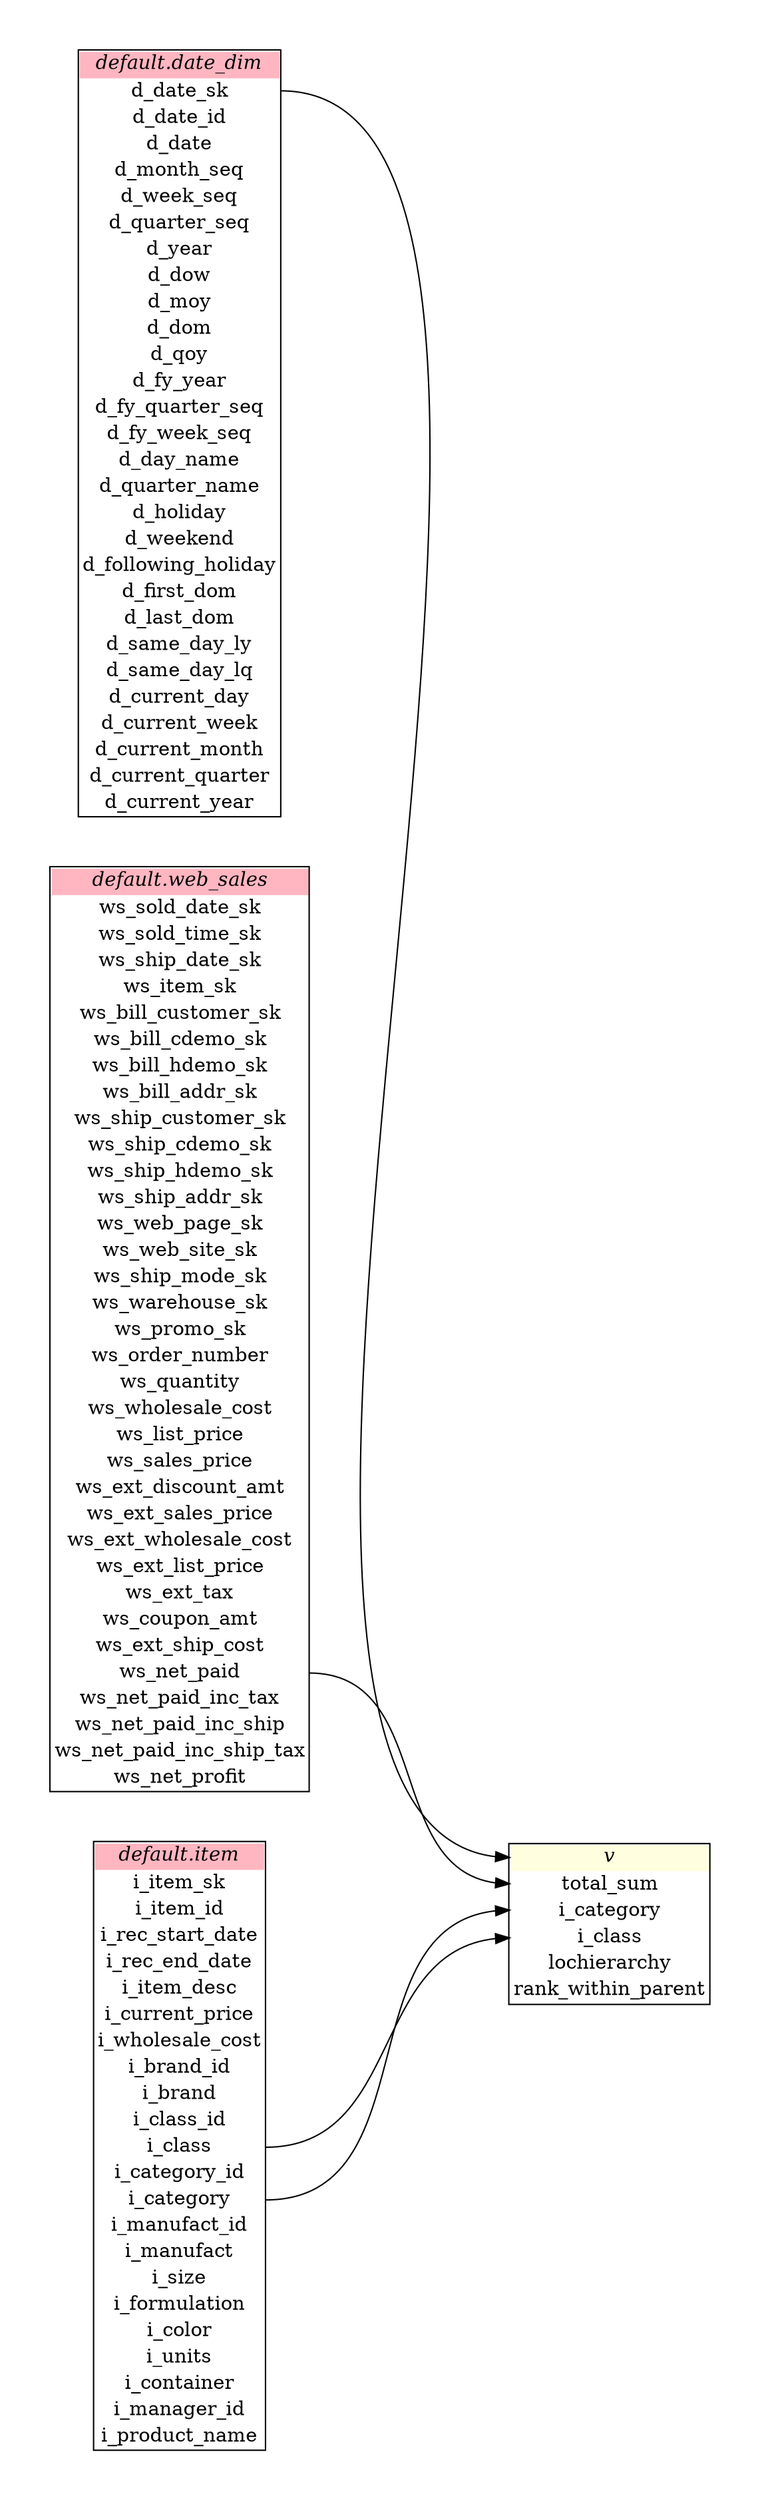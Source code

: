 // Automatically generated by TPCDSFlowTestSuite


digraph {
  graph [pad="0.5", nodesep="0.5", ranksep="2", fontname="Helvetica"];
  node [shape=plain]
  rankdir=LR;

  
"default.date_dim" [label=<
<table border="1" cellborder="0" cellspacing="0">
  <tr><td bgcolor="lightpink" port="nodeName"><i>default.date_dim</i></td></tr>
  <tr><td port="0">d_date_sk</td></tr>
<tr><td port="1">d_date_id</td></tr>
<tr><td port="2">d_date</td></tr>
<tr><td port="3">d_month_seq</td></tr>
<tr><td port="4">d_week_seq</td></tr>
<tr><td port="5">d_quarter_seq</td></tr>
<tr><td port="6">d_year</td></tr>
<tr><td port="7">d_dow</td></tr>
<tr><td port="8">d_moy</td></tr>
<tr><td port="9">d_dom</td></tr>
<tr><td port="10">d_qoy</td></tr>
<tr><td port="11">d_fy_year</td></tr>
<tr><td port="12">d_fy_quarter_seq</td></tr>
<tr><td port="13">d_fy_week_seq</td></tr>
<tr><td port="14">d_day_name</td></tr>
<tr><td port="15">d_quarter_name</td></tr>
<tr><td port="16">d_holiday</td></tr>
<tr><td port="17">d_weekend</td></tr>
<tr><td port="18">d_following_holiday</td></tr>
<tr><td port="19">d_first_dom</td></tr>
<tr><td port="20">d_last_dom</td></tr>
<tr><td port="21">d_same_day_ly</td></tr>
<tr><td port="22">d_same_day_lq</td></tr>
<tr><td port="23">d_current_day</td></tr>
<tr><td port="24">d_current_week</td></tr>
<tr><td port="25">d_current_month</td></tr>
<tr><td port="26">d_current_quarter</td></tr>
<tr><td port="27">d_current_year</td></tr>
</table>>];
     

"default.item" [label=<
<table border="1" cellborder="0" cellspacing="0">
  <tr><td bgcolor="lightpink" port="nodeName"><i>default.item</i></td></tr>
  <tr><td port="0">i_item_sk</td></tr>
<tr><td port="1">i_item_id</td></tr>
<tr><td port="2">i_rec_start_date</td></tr>
<tr><td port="3">i_rec_end_date</td></tr>
<tr><td port="4">i_item_desc</td></tr>
<tr><td port="5">i_current_price</td></tr>
<tr><td port="6">i_wholesale_cost</td></tr>
<tr><td port="7">i_brand_id</td></tr>
<tr><td port="8">i_brand</td></tr>
<tr><td port="9">i_class_id</td></tr>
<tr><td port="10">i_class</td></tr>
<tr><td port="11">i_category_id</td></tr>
<tr><td port="12">i_category</td></tr>
<tr><td port="13">i_manufact_id</td></tr>
<tr><td port="14">i_manufact</td></tr>
<tr><td port="15">i_size</td></tr>
<tr><td port="16">i_formulation</td></tr>
<tr><td port="17">i_color</td></tr>
<tr><td port="18">i_units</td></tr>
<tr><td port="19">i_container</td></tr>
<tr><td port="20">i_manager_id</td></tr>
<tr><td port="21">i_product_name</td></tr>
</table>>];
     

"default.web_sales" [label=<
<table border="1" cellborder="0" cellspacing="0">
  <tr><td bgcolor="lightpink" port="nodeName"><i>default.web_sales</i></td></tr>
  <tr><td port="0">ws_sold_date_sk</td></tr>
<tr><td port="1">ws_sold_time_sk</td></tr>
<tr><td port="2">ws_ship_date_sk</td></tr>
<tr><td port="3">ws_item_sk</td></tr>
<tr><td port="4">ws_bill_customer_sk</td></tr>
<tr><td port="5">ws_bill_cdemo_sk</td></tr>
<tr><td port="6">ws_bill_hdemo_sk</td></tr>
<tr><td port="7">ws_bill_addr_sk</td></tr>
<tr><td port="8">ws_ship_customer_sk</td></tr>
<tr><td port="9">ws_ship_cdemo_sk</td></tr>
<tr><td port="10">ws_ship_hdemo_sk</td></tr>
<tr><td port="11">ws_ship_addr_sk</td></tr>
<tr><td port="12">ws_web_page_sk</td></tr>
<tr><td port="13">ws_web_site_sk</td></tr>
<tr><td port="14">ws_ship_mode_sk</td></tr>
<tr><td port="15">ws_warehouse_sk</td></tr>
<tr><td port="16">ws_promo_sk</td></tr>
<tr><td port="17">ws_order_number</td></tr>
<tr><td port="18">ws_quantity</td></tr>
<tr><td port="19">ws_wholesale_cost</td></tr>
<tr><td port="20">ws_list_price</td></tr>
<tr><td port="21">ws_sales_price</td></tr>
<tr><td port="22">ws_ext_discount_amt</td></tr>
<tr><td port="23">ws_ext_sales_price</td></tr>
<tr><td port="24">ws_ext_wholesale_cost</td></tr>
<tr><td port="25">ws_ext_list_price</td></tr>
<tr><td port="26">ws_ext_tax</td></tr>
<tr><td port="27">ws_coupon_amt</td></tr>
<tr><td port="28">ws_ext_ship_cost</td></tr>
<tr><td port="29">ws_net_paid</td></tr>
<tr><td port="30">ws_net_paid_inc_tax</td></tr>
<tr><td port="31">ws_net_paid_inc_ship</td></tr>
<tr><td port="32">ws_net_paid_inc_ship_tax</td></tr>
<tr><td port="33">ws_net_profit</td></tr>
</table>>];
     

"v" [label=<
<table border="1" cellborder="0" cellspacing="0">
  <tr><td bgcolor="lightyellow" port="nodeName"><i>v</i></td></tr>
  <tr><td port="0">total_sum</td></tr>
<tr><td port="1">i_category</td></tr>
<tr><td port="2">i_class</td></tr>
<tr><td port="3">lochierarchy</td></tr>
<tr><td port="4">rank_within_parent</td></tr>
</table>>];
     
  "default.date_dim":0 -> "v":nodeName
"default.item":10 -> "v":2
"default.item":12 -> "v":1
"default.web_sales":29 -> "v":0
}
       